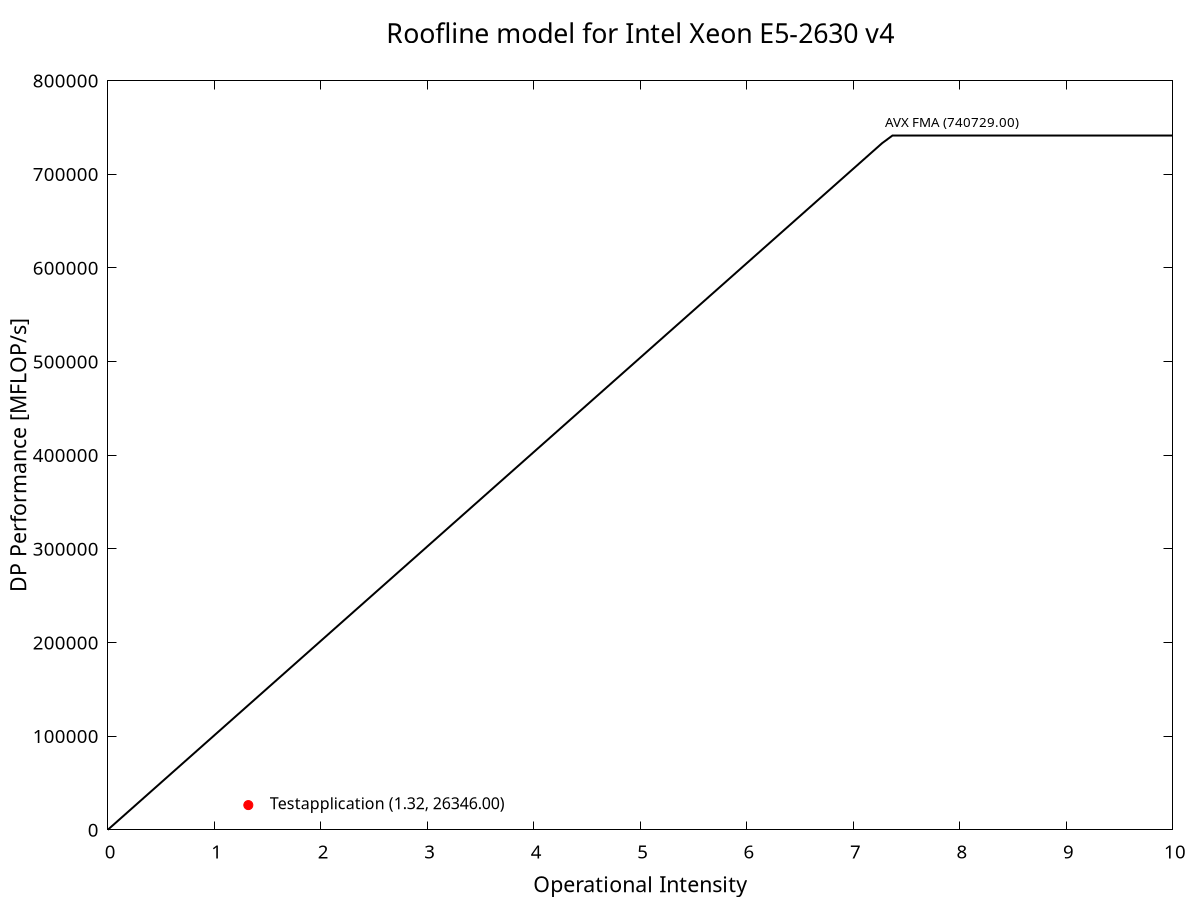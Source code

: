 #!/usr/bin/env gnuplot
# Example gnuplot script for plotting the Roofline model
#
# Author: Thomas Gruber <thomas.roehl@googlemail.com>
# Licence: GPLv3


###############################################################################
# Configure output file
###############################################################################

# Output file (PNG format)
set output 'roofline.png'

###############################################################################
# Set configuration for application
###############################################################################

# Operational intensity
op_ins = 1.32

# Performance value
app_perf = 26346

# The y-axis label
# If you want the model in GFLOP/s, make sure to adjust the y-offsets for the
# labels (application_offset and max_perf_label_offset)
perf_label = 'DP Performance [MFLOP/s]'


# Application name
application = "Testapplication"
application_offset = 2000


###############################################################################
# Set configuration for hardware system
###############################################################################

# Maximum performance
maxperf = 740729 # MFLOP/s, likwid-bench -t peakflops_avx_fma

# Performance label
max_perf_label = "AVX FMA"
max_perf_label_offset = 15000

# Maximum bandwidth
maxband = 100787 # MByte/s, likwid-bench -t load_avx

# System description
sysdef = "Intel Xeon E5-2630 v4"

###############################################################################
# Combine the information to the Roofline model
###############################################################################

# Configure basic plot options
set terminal png enhanced
set ytics font ",14"
set xtics 1 font ",14"
set xrange[0:]

# Set axis labels and title
set xlabel 'Operational Intensity' font ",  16"
set ylabel perf_label font ",  16"
set title sprintf("Roofline model for %s", sysdef) font ",  20"

# Add application dot
set object circle at first op_ins,app_perf radius char 0.5 fillcolor rgb 'red' fillstyle solid
set label 1 at op_ins+0.2,app_perf+application_offset sprintf("%s (%.2f, %.2f)", application, op_ins, app_perf)

# Configure roofline style and label
set style line 1 linetype 1 linecolor rgb 'black' lw 2
set label 2 at (maxperf/maxband)+0.3,maxperf+max_perf_label_offset sprintf("%s (%.2f)", max_perf_label, maxperf) font ",10"

# Plot the Roofline model
roof(x) = maxperf > (x * maxband) ? (x * maxband) : maxperf
plot roof(x) ls 1 notitle